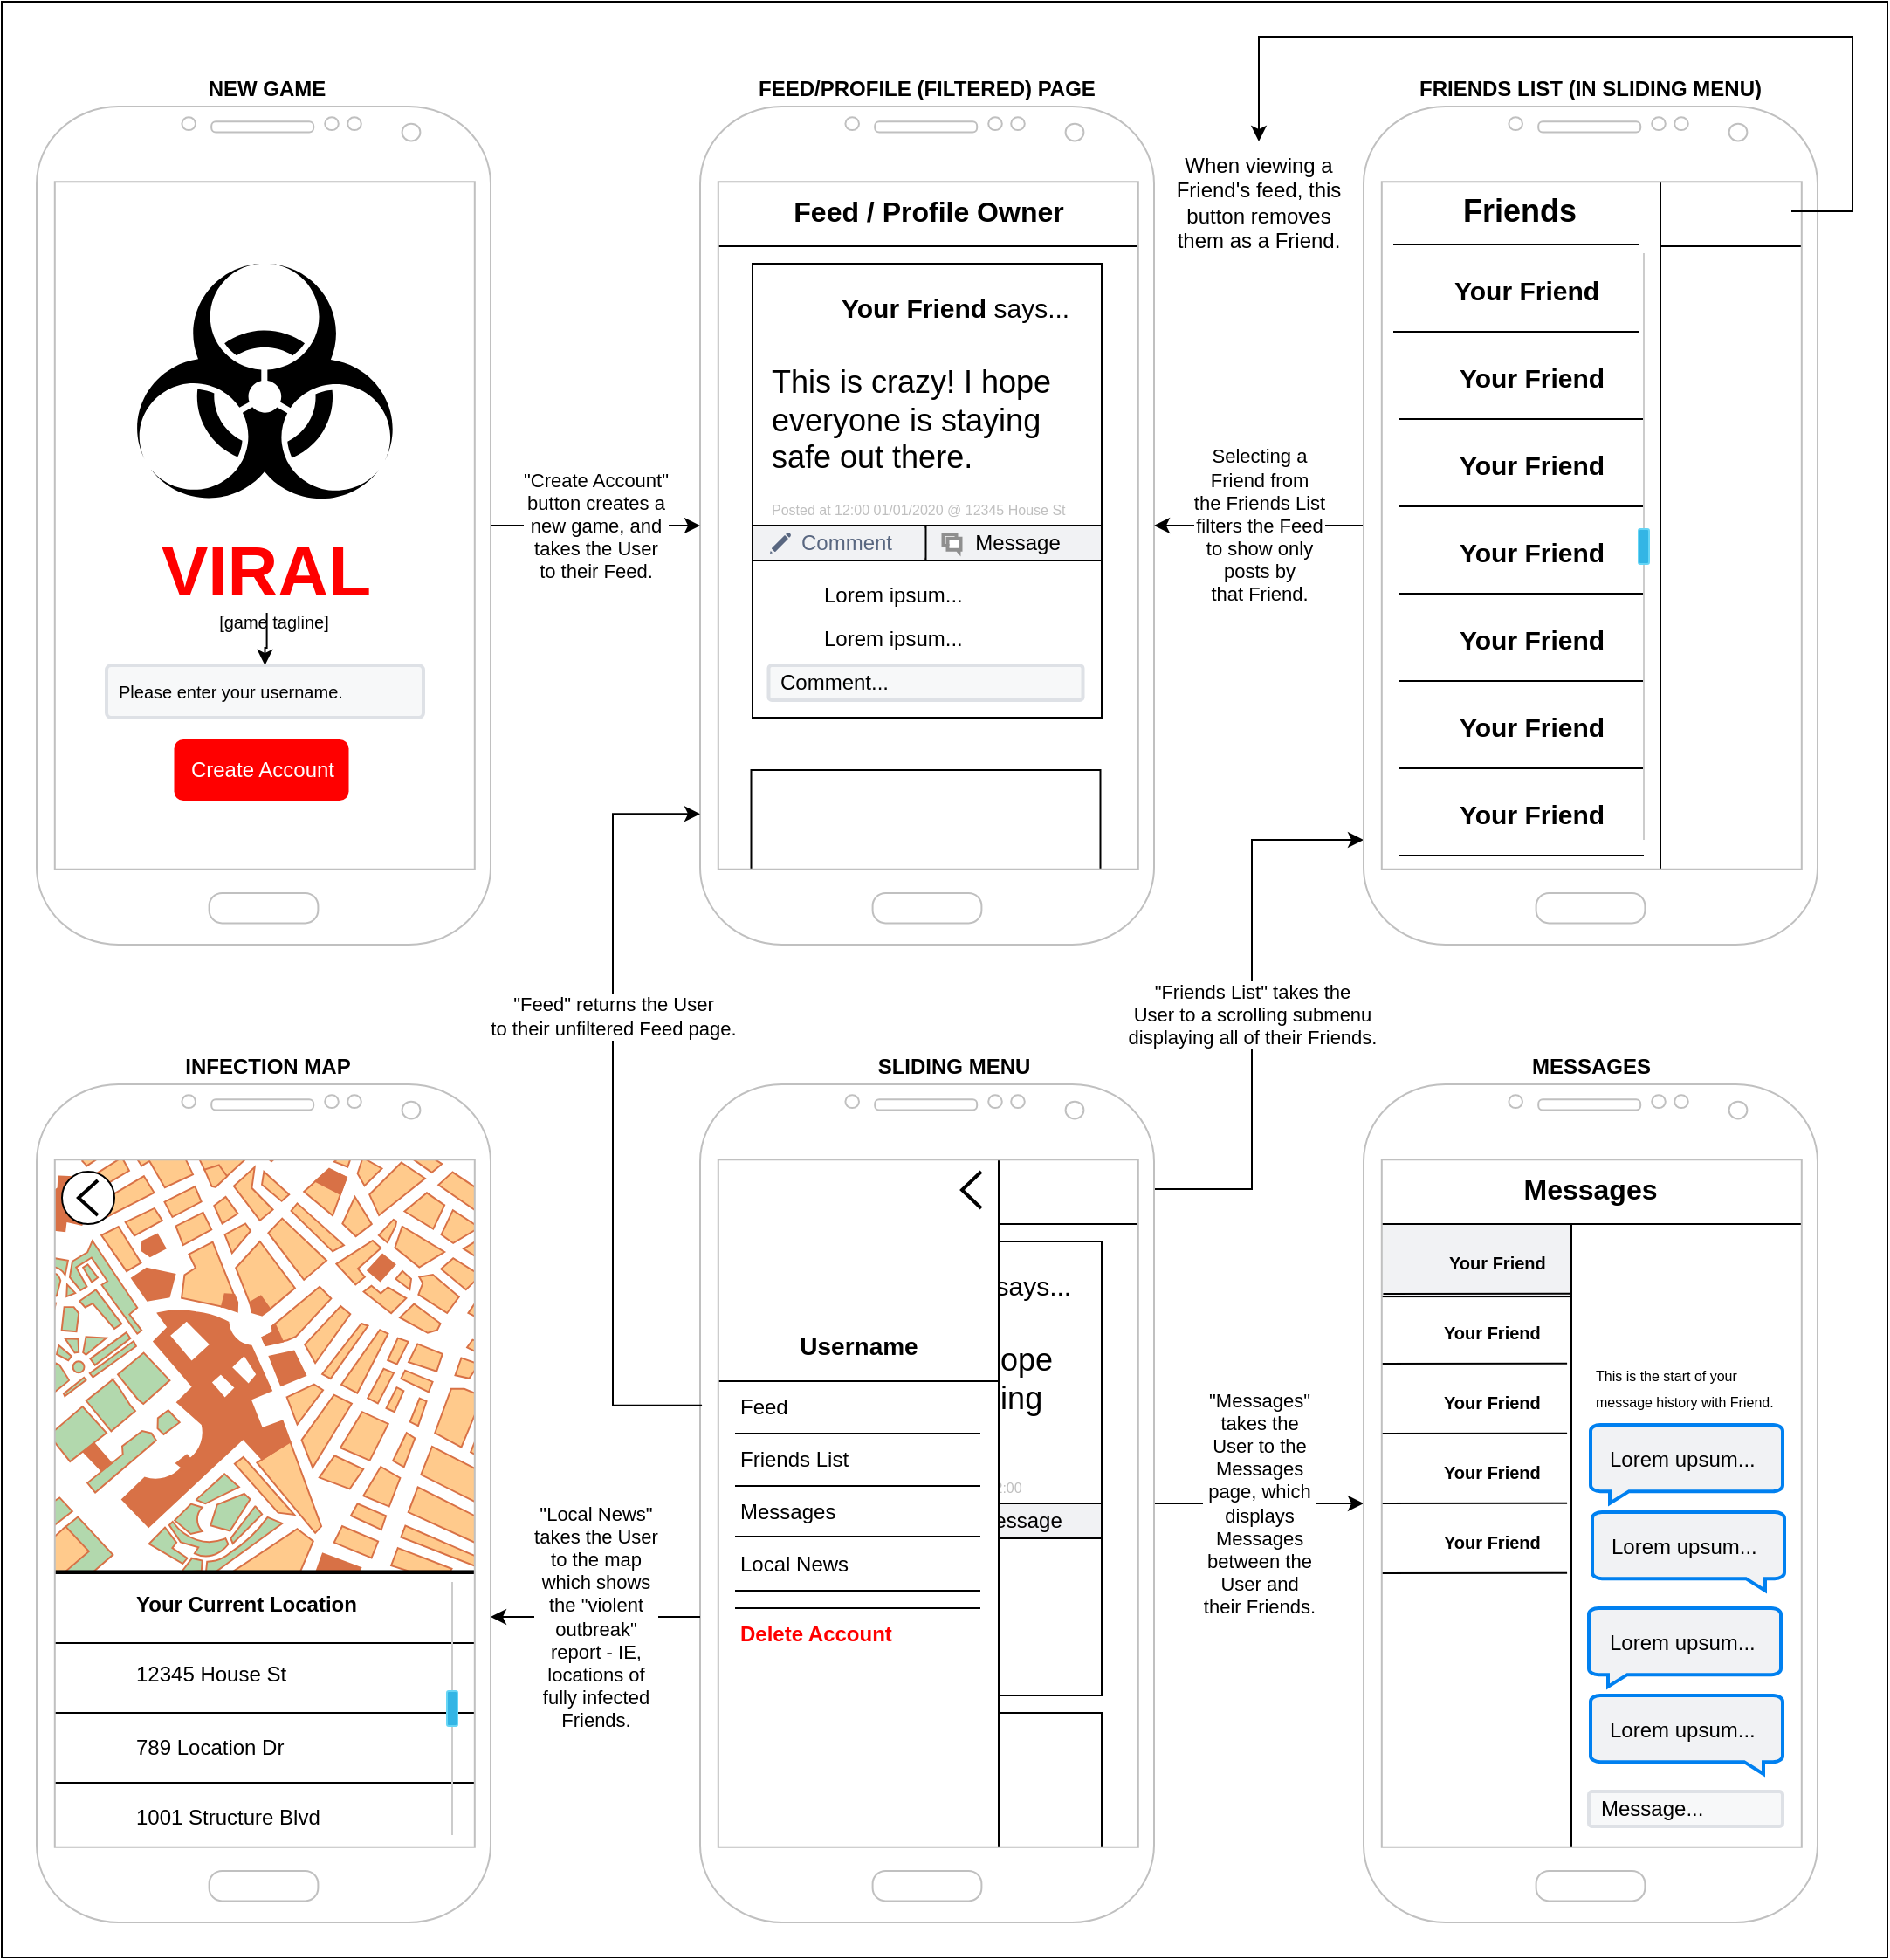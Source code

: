 <mxfile version="13.9.2" type="device"><diagram id="xBEG8nHPjuglZwFJelRr" name="Page-1"><mxGraphModel dx="1673" dy="1929" grid="1" gridSize="10" guides="1" tooltips="1" connect="1" arrows="1" fold="1" page="1" pageScale="1" pageWidth="850" pageHeight="1100" math="0" shadow="0"><root><mxCell id="0"/><mxCell id="1" parent="0"/><mxCell id="NJCyC9JoE9aAot3dps7u-75" value="&lt;font color=&quot;#ff0000&quot; size=&quot;1&quot;&gt;&lt;b style=&quot;font-size: 200px&quot;&gt;V&lt;/b&gt;&lt;/font&gt;" style="text;html=1;strokeColor=none;fillColor=none;align=center;verticalAlign=middle;whiteSpace=wrap;rounded=0;" parent="1" vertex="1"><mxGeometry x="110" y="120" width="160" height="160" as="geometry"/></mxCell><mxCell id="6QapBlnQZjhQ1HL3HOUa-1" value="" style="rounded=0;whiteSpace=wrap;html=1;" parent="1" vertex="1"><mxGeometry x="40" y="-20" width="1080" height="1120" as="geometry"/></mxCell><mxCell id="NJCyC9JoE9aAot3dps7u-272" value="" style="group" parent="1" vertex="1" connectable="0"><mxGeometry x="829" y="690" width="120" height="350" as="geometry"/></mxCell><mxCell id="NJCyC9JoE9aAot3dps7u-276" value="" style="rounded=0;whiteSpace=wrap;html=1;strokeColor=#000000;fillColor=#FFFFFF;fontColor=#000000;" parent="NJCyC9JoE9aAot3dps7u-272" vertex="1"><mxGeometry y="-15" width="110" height="365" as="geometry"/></mxCell><mxCell id="NJCyC9JoE9aAot3dps7u-286" value="" style="group" parent="NJCyC9JoE9aAot3dps7u-272" vertex="1" connectable="0"><mxGeometry x="0.004" y="40" width="107.786" height="30" as="geometry"/></mxCell><mxCell id="NJCyC9JoE9aAot3dps7u-287" value="" style="shape=image;html=1;verticalAlign=top;verticalLabelPosition=bottom;labelBackgroundColor=#ffffff;imageAspect=0;aspect=fixed;image=https://cdn2.iconfinder.com/data/icons/circle-icons-1/64/profle-128.png" parent="NJCyC9JoE9aAot3dps7u-286" vertex="1"><mxGeometry x="4.716" width="23.077" height="23.077" as="geometry"/></mxCell><mxCell id="NJCyC9JoE9aAot3dps7u-288" value="&lt;font size=&quot;1&quot;&gt;&lt;b&gt;Your Friend&lt;/b&gt;&lt;/font&gt;" style="text;html=1;strokeColor=none;fillColor=none;align=left;verticalAlign=middle;whiteSpace=wrap;rounded=0;" parent="NJCyC9JoE9aAot3dps7u-286" vertex="1"><mxGeometry x="35.316" width="72.47" height="23.08" as="geometry"/></mxCell><mxCell id="NJCyC9JoE9aAot3dps7u-289" value="" style="endArrow=none;html=1;entryX=0.993;entryY=0.123;entryDx=0;entryDy=0;entryPerimeter=0;" parent="NJCyC9JoE9aAot3dps7u-286" edge="1"><mxGeometry width="50" height="50" relative="1" as="geometry"><mxPoint y="30" as="sourcePoint"/><mxPoint x="107.546" y="29.895" as="targetPoint"/></mxGeometry></mxCell><mxCell id="NJCyC9JoE9aAot3dps7u-285" value="" style="group" parent="NJCyC9JoE9aAot3dps7u-272" vertex="1" connectable="0"><mxGeometry x="0.004" y="80" width="107.786" height="30" as="geometry"/></mxCell><mxCell id="NJCyC9JoE9aAot3dps7u-282" value="" style="shape=image;html=1;verticalAlign=top;verticalLabelPosition=bottom;labelBackgroundColor=#ffffff;imageAspect=0;aspect=fixed;image=https://cdn2.iconfinder.com/data/icons/circle-icons-1/64/profle-128.png" parent="NJCyC9JoE9aAot3dps7u-285" vertex="1"><mxGeometry x="4.716" width="23.077" height="23.077" as="geometry"/></mxCell><mxCell id="NJCyC9JoE9aAot3dps7u-283" value="&lt;font size=&quot;1&quot;&gt;&lt;b&gt;Your Friend&lt;/b&gt;&lt;/font&gt;" style="text;html=1;strokeColor=none;fillColor=none;align=left;verticalAlign=middle;whiteSpace=wrap;rounded=0;" parent="NJCyC9JoE9aAot3dps7u-285" vertex="1"><mxGeometry x="35.316" width="72.47" height="23.08" as="geometry"/></mxCell><mxCell id="NJCyC9JoE9aAot3dps7u-284" value="" style="endArrow=none;html=1;entryX=0.993;entryY=0.123;entryDx=0;entryDy=0;entryPerimeter=0;" parent="NJCyC9JoE9aAot3dps7u-285" edge="1"><mxGeometry width="50" height="50" relative="1" as="geometry"><mxPoint y="30" as="sourcePoint"/><mxPoint x="107.546" y="29.895" as="targetPoint"/></mxGeometry></mxCell><mxCell id="NJCyC9JoE9aAot3dps7u-290" value="" style="group" parent="NJCyC9JoE9aAot3dps7u-272" vertex="1" connectable="0"><mxGeometry x="0.004" y="120" width="107.786" height="30" as="geometry"/></mxCell><mxCell id="NJCyC9JoE9aAot3dps7u-291" value="" style="shape=image;html=1;verticalAlign=top;verticalLabelPosition=bottom;labelBackgroundColor=#ffffff;imageAspect=0;aspect=fixed;image=https://cdn2.iconfinder.com/data/icons/circle-icons-1/64/profle-128.png" parent="NJCyC9JoE9aAot3dps7u-290" vertex="1"><mxGeometry x="4.716" width="23.077" height="23.077" as="geometry"/></mxCell><mxCell id="NJCyC9JoE9aAot3dps7u-292" value="&lt;font size=&quot;1&quot;&gt;&lt;b&gt;Your Friend&lt;/b&gt;&lt;/font&gt;" style="text;html=1;strokeColor=none;fillColor=none;align=left;verticalAlign=middle;whiteSpace=wrap;rounded=0;" parent="NJCyC9JoE9aAot3dps7u-290" vertex="1"><mxGeometry x="35.316" width="72.47" height="23.08" as="geometry"/></mxCell><mxCell id="NJCyC9JoE9aAot3dps7u-293" value="" style="endArrow=none;html=1;entryX=0.993;entryY=0.123;entryDx=0;entryDy=0;entryPerimeter=0;" parent="NJCyC9JoE9aAot3dps7u-290" edge="1"><mxGeometry width="50" height="50" relative="1" as="geometry"><mxPoint y="30" as="sourcePoint"/><mxPoint x="107.546" y="29.895" as="targetPoint"/></mxGeometry></mxCell><mxCell id="NJCyC9JoE9aAot3dps7u-295" value="" style="group" parent="NJCyC9JoE9aAot3dps7u-272" vertex="1" connectable="0"><mxGeometry x="0.004" y="160" width="107.786" height="30" as="geometry"/></mxCell><mxCell id="NJCyC9JoE9aAot3dps7u-296" value="" style="shape=image;html=1;verticalAlign=top;verticalLabelPosition=bottom;labelBackgroundColor=#ffffff;imageAspect=0;aspect=fixed;image=https://cdn2.iconfinder.com/data/icons/circle-icons-1/64/profle-128.png" parent="NJCyC9JoE9aAot3dps7u-295" vertex="1"><mxGeometry x="4.716" width="23.077" height="23.077" as="geometry"/></mxCell><mxCell id="NJCyC9JoE9aAot3dps7u-297" value="&lt;font size=&quot;1&quot;&gt;&lt;b&gt;Your Friend&lt;/b&gt;&lt;/font&gt;" style="text;html=1;strokeColor=none;fillColor=none;align=left;verticalAlign=middle;whiteSpace=wrap;rounded=0;" parent="NJCyC9JoE9aAot3dps7u-295" vertex="1"><mxGeometry x="35.316" width="72.47" height="23.08" as="geometry"/></mxCell><mxCell id="NJCyC9JoE9aAot3dps7u-298" value="" style="endArrow=none;html=1;entryX=0.993;entryY=0.123;entryDx=0;entryDy=0;entryPerimeter=0;" parent="NJCyC9JoE9aAot3dps7u-295" edge="1"><mxGeometry width="50" height="50" relative="1" as="geometry"><mxPoint y="30" as="sourcePoint"/><mxPoint x="107.546" y="29.895" as="targetPoint"/></mxGeometry></mxCell><mxCell id="NJCyC9JoE9aAot3dps7u-274" value="&lt;font size=&quot;1&quot;&gt;&lt;b&gt;Your Friend&lt;/b&gt;&lt;/font&gt;" style="text;html=1;strokeColor=none;fillColor=none;align=left;verticalAlign=middle;whiteSpace=wrap;rounded=0;" parent="NJCyC9JoE9aAot3dps7u-272" vertex="1"><mxGeometry x="37" width="72.47" height="23.08" as="geometry"/></mxCell><mxCell id="NJCyC9JoE9aAot3dps7u-273" value="" style="shape=image;html=1;verticalAlign=top;verticalLabelPosition=bottom;labelBackgroundColor=#ffffff;imageAspect=0;aspect=fixed;image=https://cdn2.iconfinder.com/data/icons/circle-icons-1/64/profle-128.png" parent="NJCyC9JoE9aAot3dps7u-272" vertex="1"><mxGeometry x="6.4" width="23.077" height="23.077" as="geometry"/></mxCell><mxCell id="NJCyC9JoE9aAot3dps7u-275" value="" style="endArrow=none;html=1;entryX=0.993;entryY=0.123;entryDx=0;entryDy=0;entryPerimeter=0;" parent="NJCyC9JoE9aAot3dps7u-272" target="NJCyC9JoE9aAot3dps7u-276" edge="1"><mxGeometry width="50" height="50" relative="1" as="geometry"><mxPoint x="1.684" y="30" as="sourcePoint"/><mxPoint x="80" y="30" as="targetPoint"/></mxGeometry></mxCell><mxCell id="NJCyC9JoE9aAot3dps7u-311" value="" style="rounded=0;whiteSpace=wrap;html=1;strokeColor=#000000;fontColor=#000000;fillColor=#F1F2F4;" parent="NJCyC9JoE9aAot3dps7u-272" vertex="1"><mxGeometry y="-10" width="110" height="41.54" as="geometry"/></mxCell><mxCell id="NJCyC9JoE9aAot3dps7u-312" value="" style="group" parent="NJCyC9JoE9aAot3dps7u-272" vertex="1" connectable="0"><mxGeometry x="2.214" width="107.786" height="30" as="geometry"/></mxCell><mxCell id="NJCyC9JoE9aAot3dps7u-313" value="" style="shape=image;html=1;verticalAlign=top;verticalLabelPosition=bottom;labelBackgroundColor=#ffffff;imageAspect=0;aspect=fixed;image=https://cdn2.iconfinder.com/data/icons/circle-icons-1/64/profle-128.png" parent="NJCyC9JoE9aAot3dps7u-312" vertex="1"><mxGeometry x="4.716" width="23.077" height="23.077" as="geometry"/></mxCell><mxCell id="NJCyC9JoE9aAot3dps7u-314" value="&lt;font size=&quot;1&quot;&gt;&lt;b&gt;Your Friend&lt;/b&gt;&lt;/font&gt;" style="text;html=1;strokeColor=none;fillColor=none;align=left;verticalAlign=middle;whiteSpace=wrap;rounded=0;" parent="NJCyC9JoE9aAot3dps7u-312" vertex="1"><mxGeometry x="35.316" width="72.47" height="23.08" as="geometry"/></mxCell><mxCell id="NJCyC9JoE9aAot3dps7u-315" value="" style="endArrow=none;html=1;entryX=0.993;entryY=0.123;entryDx=0;entryDy=0;entryPerimeter=0;" parent="NJCyC9JoE9aAot3dps7u-312" edge="1"><mxGeometry width="50" height="50" relative="1" as="geometry"><mxPoint y="30" as="sourcePoint"/><mxPoint x="107.546" y="29.895" as="targetPoint"/></mxGeometry></mxCell><mxCell id="NJCyC9JoE9aAot3dps7u-270" value="" style="shape=image;html=1;verticalAlign=top;verticalLabelPosition=bottom;labelBackgroundColor=#ffffff;imageAspect=0;aspect=fixed;image=https://cdn3.iconfinder.com/data/icons/faticons/32/view-01-128.png;rounded=0;strokeColor=#000000;fillColor=#FFFFFF;fontColor=#000000;" parent="1" vertex="1"><mxGeometry x="171.75" y="187" width="40" height="40" as="geometry"/></mxCell><mxCell id="NJCyC9JoE9aAot3dps7u-76" value="" style="verticalLabelPosition=bottom;shadow=0;dashed=0;align=center;html=1;verticalAlign=top;strokeWidth=1;shape=mxgraph.mockup.misc.map;rounded=0;fillColor=#FFFFFF;" parent="1" vertex="1"><mxGeometry x="67" y="635" width="250" height="245" as="geometry"/></mxCell><mxCell id="NJCyC9JoE9aAot3dps7u-90" value="" style="ellipse;whiteSpace=wrap;html=1;aspect=fixed;rounded=0;strokeColor=#000000;fillColor=#FFFFFF;" parent="1" vertex="1"><mxGeometry x="74.5" y="650" width="30" height="30" as="geometry"/></mxCell><mxCell id="NJCyC9JoE9aAot3dps7u-52" value="" style="rounded=0;whiteSpace=wrap;html=1;strokeColor=#000000;fillColor=#FFFFFF;" parent="1" vertex="1"><mxGeometry x="469.25" y="420" width="200" height="90" as="geometry"/></mxCell><mxCell id="NJCyC9JoE9aAot3dps7u-42" value="" style="rounded=0;whiteSpace=wrap;html=1;" parent="1" vertex="1"><mxGeometry x="470" y="280" width="99.25" height="20" as="geometry"/></mxCell><mxCell id="NJCyC9JoE9aAot3dps7u-10" value="&lt;b&gt;&lt;font style=&quot;font-size: 16px&quot;&gt;Feed / Profile Owner&lt;/font&gt;&lt;/b&gt;" style="rounded=0;whiteSpace=wrap;html=1;" parent="1" vertex="1"><mxGeometry x="450" y="80" width="242" height="40" as="geometry"/></mxCell><mxCell id="NJCyC9JoE9aAot3dps7u-1" value="" style="verticalLabelPosition=bottom;verticalAlign=top;html=1;shadow=0;dashed=0;strokeWidth=1;shape=mxgraph.android.phone2;strokeColor=#c0c0c0;" parent="1" vertex="1"><mxGeometry x="440" y="40" width="260" height="480" as="geometry"/></mxCell><mxCell id="5lwBTxA7Jev0OWPv80_y-27" value="&quot;Create Account&quot;&lt;br&gt;button creates a&lt;br&gt;new game, and&lt;br&gt;takes the User&lt;br&gt;to their Feed." style="edgeStyle=orthogonalEdgeStyle;rounded=0;orthogonalLoop=1;jettySize=auto;html=1;" edge="1" parent="1" source="NJCyC9JoE9aAot3dps7u-7" target="NJCyC9JoE9aAot3dps7u-1"><mxGeometry relative="1" as="geometry"/></mxCell><mxCell id="NJCyC9JoE9aAot3dps7u-7" value="" style="verticalLabelPosition=bottom;verticalAlign=top;html=1;shadow=0;dashed=0;strokeWidth=1;shape=mxgraph.android.phone2;strokeColor=#c0c0c0;" parent="1" vertex="1"><mxGeometry x="60" y="40" width="260" height="480" as="geometry"/></mxCell><mxCell id="NJCyC9JoE9aAot3dps7u-11" value="" style="shape=image;html=1;verticalAlign=top;verticalLabelPosition=bottom;labelBackgroundColor=#ffffff;imageAspect=0;aspect=fixed;image=https://cdn4.iconfinder.com/data/icons/wirecons-free-vector-icons/32/menu-alt-128.png" parent="1" vertex="1"><mxGeometry x="460" y="90" width="20" height="20" as="geometry"/></mxCell><mxCell id="NJCyC9JoE9aAot3dps7u-33" value="" style="rounded=0;whiteSpace=wrap;html=1;" parent="1" vertex="1"><mxGeometry x="470" y="130" width="200" height="150" as="geometry"/></mxCell><mxCell id="NJCyC9JoE9aAot3dps7u-34" value="" style="shape=image;html=1;verticalAlign=top;verticalLabelPosition=bottom;labelBackgroundColor=#ffffff;imageAspect=0;aspect=fixed;image=https://cdn2.iconfinder.com/data/icons/circle-icons-1/64/profle-128.png" parent="1" vertex="1"><mxGeometry x="479.25" y="140" width="30" height="30" as="geometry"/></mxCell><mxCell id="NJCyC9JoE9aAot3dps7u-35" value="&lt;font style=&quot;font-size: 15px&quot;&gt;&lt;b&gt;Your Friend&lt;/b&gt;&amp;nbsp;says...&lt;/font&gt;" style="text;html=1;strokeColor=none;fillColor=none;align=left;verticalAlign=middle;whiteSpace=wrap;rounded=0;" parent="1" vertex="1"><mxGeometry x="519.25" y="140" width="150" height="30" as="geometry"/></mxCell><mxCell id="NJCyC9JoE9aAot3dps7u-36" value="&lt;font style=&quot;font-size: 8px&quot; color=&quot;#bfbfbf&quot;&gt;Posted at 12:00 01/01/2020 @ 12345 House St&lt;/font&gt;" style="text;html=1;strokeColor=none;fillColor=none;align=left;verticalAlign=middle;whiteSpace=wrap;rounded=0;" parent="1" vertex="1"><mxGeometry x="479.25" y="260" width="180" height="20" as="geometry"/></mxCell><mxCell id="NJCyC9JoE9aAot3dps7u-37" value="&lt;font style=&quot;font-size: 18px&quot;&gt;This is crazy! I hope everyone is staying safe out there.&lt;/font&gt;" style="text;html=1;strokeColor=none;fillColor=none;align=left;verticalAlign=middle;whiteSpace=wrap;rounded=0;" parent="1" vertex="1"><mxGeometry x="479.25" y="180" width="180" height="80" as="geometry"/></mxCell><mxCell id="NJCyC9JoE9aAot3dps7u-39" value="Comment" style="rounded=1;align=left;fillColor=#F1F2F4;strokeColor=none;html=1;fontColor=#596780;fontSize=12;spacingLeft=26;" parent="1" vertex="1"><mxGeometry x="470" y="280" width="99.25" height="20" as="geometry"/></mxCell><mxCell id="NJCyC9JoE9aAot3dps7u-40" value="" style="shape=mxgraph.mscae.intune.subscription_portal;fillColor=#596780;strokeColor=none;fontColor=#ffffff;labelPosition=right;verticalLabelPosition=middle;align=left;verticalAlign=middle;html=1;spacingLeft=5" parent="NJCyC9JoE9aAot3dps7u-39" vertex="1"><mxGeometry y="0.5" width="12" height="12" relative="1" as="geometry"><mxPoint x="10" y="-6" as="offset"/></mxGeometry></mxCell><mxCell id="NJCyC9JoE9aAot3dps7u-43" value="&amp;nbsp; &amp;nbsp; &amp;nbsp; &amp;nbsp; Message" style="rounded=0;whiteSpace=wrap;html=1;align=left;fillColor=#F1F2F4;" parent="1" vertex="1"><mxGeometry x="569.25" y="280" width="100.75" height="20" as="geometry"/></mxCell><mxCell id="NJCyC9JoE9aAot3dps7u-44" value="" style="html=1;verticalLabelPosition=bottom;align=center;labelBackgroundColor=#ffffff;verticalAlign=top;strokeWidth=2;shadow=0;dashed=0;shape=mxgraph.ios7.icons.messages;strokeColor=#8F8F8F;" parent="1" vertex="1"><mxGeometry x="579.25" y="285" width="10" height="10" as="geometry"/></mxCell><mxCell id="NJCyC9JoE9aAot3dps7u-45" value="" style="rounded=0;whiteSpace=wrap;html=1;fillColor=#FFFFFF;" parent="1" vertex="1"><mxGeometry x="470" y="300" width="200" height="90" as="geometry"/></mxCell><mxCell id="NJCyC9JoE9aAot3dps7u-48" value="" style="shape=image;html=1;verticalAlign=top;verticalLabelPosition=bottom;labelBackgroundColor=#ffffff;imageAspect=0;aspect=fixed;image=https://cdn2.iconfinder.com/data/icons/circle-icons-1/64/profle-128.png" parent="1" vertex="1"><mxGeometry x="479.25" y="310" width="20" height="20" as="geometry"/></mxCell><mxCell id="NJCyC9JoE9aAot3dps7u-49" value="Lorem ipsum..." style="text;html=1;strokeColor=none;fillColor=none;align=left;verticalAlign=middle;whiteSpace=wrap;rounded=0;" parent="1" vertex="1"><mxGeometry x="509.25" y="310" width="140" height="20" as="geometry"/></mxCell><mxCell id="NJCyC9JoE9aAot3dps7u-50" value="" style="shape=image;html=1;verticalAlign=top;verticalLabelPosition=bottom;labelBackgroundColor=#ffffff;imageAspect=0;aspect=fixed;image=https://cdn2.iconfinder.com/data/icons/circle-icons-1/64/profle-128.png" parent="1" vertex="1"><mxGeometry x="479.25" y="335" width="20" height="20" as="geometry"/></mxCell><mxCell id="NJCyC9JoE9aAot3dps7u-51" value="Lorem ipsum..." style="text;html=1;strokeColor=none;fillColor=none;align=left;verticalAlign=middle;whiteSpace=wrap;rounded=0;" parent="1" vertex="1"><mxGeometry x="509.25" y="335" width="140" height="20" as="geometry"/></mxCell><mxCell id="NJCyC9JoE9aAot3dps7u-53" value="" style="rounded=0;whiteSpace=wrap;html=1;strokeColor=#000000;fillColor=#FFFFFF;" parent="1" vertex="1"><mxGeometry x="470" y="960" width="200" height="90" as="geometry"/></mxCell><mxCell id="NJCyC9JoE9aAot3dps7u-54" value="" style="rounded=0;whiteSpace=wrap;html=1;" parent="1" vertex="1"><mxGeometry x="470" y="840" width="100" height="20" as="geometry"/></mxCell><mxCell id="5lwBTxA7Jev0OWPv80_y-10" value="&quot;Friends List&quot; takes the&lt;br&gt;User to a scrolling submenu&lt;br&gt;displaying all of their Friends." style="edgeStyle=orthogonalEdgeStyle;rounded=0;orthogonalLoop=1;jettySize=auto;html=1;entryX=0;entryY=0.875;entryDx=0;entryDy=0;entryPerimeter=0;" edge="1" parent="1" source="NJCyC9JoE9aAot3dps7u-55" target="NJCyC9JoE9aAot3dps7u-143"><mxGeometry relative="1" as="geometry"><mxPoint x="772" y="660" as="targetPoint"/></mxGeometry></mxCell><mxCell id="NJCyC9JoE9aAot3dps7u-55" value="&lt;b&gt;&lt;font style=&quot;font-size: 16px&quot;&gt;Feed&lt;/font&gt;&lt;/b&gt;" style="rounded=0;whiteSpace=wrap;html=1;" parent="1" vertex="1"><mxGeometry x="450" y="640" width="242" height="40" as="geometry"/></mxCell><mxCell id="NJCyC9JoE9aAot3dps7u-57" value="" style="shape=image;html=1;verticalAlign=top;verticalLabelPosition=bottom;labelBackgroundColor=#ffffff;imageAspect=0;aspect=fixed;image=https://cdn4.iconfinder.com/data/icons/wirecons-free-vector-icons/32/menu-alt-128.png" parent="1" vertex="1"><mxGeometry x="460" y="650" width="20" height="20" as="geometry"/></mxCell><mxCell id="NJCyC9JoE9aAot3dps7u-58" value="" style="rounded=0;whiteSpace=wrap;html=1;" parent="1" vertex="1"><mxGeometry x="470" y="690" width="200" height="150" as="geometry"/></mxCell><mxCell id="NJCyC9JoE9aAot3dps7u-59" value="" style="shape=image;html=1;verticalAlign=top;verticalLabelPosition=bottom;labelBackgroundColor=#ffffff;imageAspect=0;aspect=fixed;image=https://cdn2.iconfinder.com/data/icons/circle-icons-1/64/profle-128.png" parent="1" vertex="1"><mxGeometry x="480" y="700" width="30" height="30" as="geometry"/></mxCell><mxCell id="NJCyC9JoE9aAot3dps7u-60" value="&lt;font style=&quot;font-size: 15px&quot;&gt;&lt;b&gt;Your Friend&lt;/b&gt;&amp;nbsp;says...&lt;/font&gt;" style="text;html=1;strokeColor=none;fillColor=none;align=left;verticalAlign=middle;whiteSpace=wrap;rounded=0;" parent="1" vertex="1"><mxGeometry x="520" y="700" width="150" height="30" as="geometry"/></mxCell><mxCell id="NJCyC9JoE9aAot3dps7u-61" value="&lt;font style=&quot;font-size: 8px&quot; color=&quot;#bfbfbf&quot;&gt;Posted at 01/01/2020 @ 12:00&lt;/font&gt;" style="text;html=1;strokeColor=none;fillColor=none;align=center;verticalAlign=middle;whiteSpace=wrap;rounded=0;" parent="1" vertex="1"><mxGeometry x="470" y="820" width="200" height="20" as="geometry"/></mxCell><mxCell id="NJCyC9JoE9aAot3dps7u-62" value="&lt;font style=&quot;font-size: 18px&quot;&gt;This is crazy! I hope everyone is staying safe out there.&lt;/font&gt;" style="text;html=1;strokeColor=none;fillColor=none;align=left;verticalAlign=middle;whiteSpace=wrap;rounded=0;" parent="1" vertex="1"><mxGeometry x="480" y="740" width="180" height="80" as="geometry"/></mxCell><mxCell id="NJCyC9JoE9aAot3dps7u-63" value="Comment" style="rounded=1;align=left;fillColor=#F1F2F4;strokeColor=none;html=1;fontColor=#596780;fontSize=12;spacingLeft=26;" parent="1" vertex="1"><mxGeometry x="470" y="840" width="100" height="20" as="geometry"/></mxCell><mxCell id="NJCyC9JoE9aAot3dps7u-64" value="" style="shape=mxgraph.mscae.intune.subscription_portal;fillColor=#596780;strokeColor=none;fontColor=#ffffff;labelPosition=right;verticalLabelPosition=middle;align=left;verticalAlign=middle;html=1;spacingLeft=5" parent="NJCyC9JoE9aAot3dps7u-63" vertex="1"><mxGeometry y="0.5" width="12" height="12" relative="1" as="geometry"><mxPoint x="10" y="-6" as="offset"/></mxGeometry></mxCell><mxCell id="NJCyC9JoE9aAot3dps7u-65" value="&amp;nbsp; &amp;nbsp; &amp;nbsp; &amp;nbsp; Message" style="rounded=0;whiteSpace=wrap;html=1;align=left;fillColor=#F1F2F4;" parent="1" vertex="1"><mxGeometry x="570" y="840" width="100" height="20" as="geometry"/></mxCell><mxCell id="NJCyC9JoE9aAot3dps7u-66" value="" style="html=1;verticalLabelPosition=bottom;align=center;labelBackgroundColor=#ffffff;verticalAlign=top;strokeWidth=2;shadow=0;dashed=0;shape=mxgraph.ios7.icons.messages;strokeColor=#8F8F8F;" parent="1" vertex="1"><mxGeometry x="580" y="845" width="10" height="10" as="geometry"/></mxCell><mxCell id="NJCyC9JoE9aAot3dps7u-67" value="" style="rounded=0;whiteSpace=wrap;html=1;fillColor=#FFFFFF;" parent="1" vertex="1"><mxGeometry x="470" y="860" width="200" height="90" as="geometry"/></mxCell><mxCell id="NJCyC9JoE9aAot3dps7u-68" value="" style="shape=image;html=1;verticalAlign=top;verticalLabelPosition=bottom;labelBackgroundColor=#ffffff;imageAspect=0;aspect=fixed;image=https://cdn2.iconfinder.com/data/icons/circle-icons-1/64/profle-128.png" parent="1" vertex="1"><mxGeometry x="480" y="870" width="20" height="20" as="geometry"/></mxCell><mxCell id="NJCyC9JoE9aAot3dps7u-69" value="Blah blah blah...." style="text;html=1;strokeColor=none;fillColor=none;align=left;verticalAlign=middle;whiteSpace=wrap;rounded=0;" parent="1" vertex="1"><mxGeometry x="510" y="870" width="140" height="20" as="geometry"/></mxCell><mxCell id="NJCyC9JoE9aAot3dps7u-70" value="" style="shape=image;html=1;verticalAlign=top;verticalLabelPosition=bottom;labelBackgroundColor=#ffffff;imageAspect=0;aspect=fixed;image=https://cdn2.iconfinder.com/data/icons/circle-icons-1/64/profle-128.png" parent="1" vertex="1"><mxGeometry x="480" y="895" width="20" height="20" as="geometry"/></mxCell><mxCell id="NJCyC9JoE9aAot3dps7u-71" value="Blah blah blah...." style="text;html=1;strokeColor=none;fillColor=none;align=left;verticalAlign=middle;whiteSpace=wrap;rounded=0;" parent="1" vertex="1"><mxGeometry x="510" y="895" width="140" height="20" as="geometry"/></mxCell><mxCell id="NJCyC9JoE9aAot3dps7u-13" value="" style="rounded=0;whiteSpace=wrap;html=1;" parent="1" vertex="1"><mxGeometry x="450" y="635" width="161" height="410" as="geometry"/></mxCell><mxCell id="NJCyC9JoE9aAot3dps7u-46" value="" style="group" parent="1" vertex="1" connectable="0"><mxGeometry x="450" y="640" width="161" height="320" as="geometry"/></mxCell><mxCell id="NJCyC9JoE9aAot3dps7u-14" value="" style="rounded=0;whiteSpace=wrap;html=1;" parent="NJCyC9JoE9aAot3dps7u-46" vertex="1"><mxGeometry width="161" height="130" as="geometry"/></mxCell><mxCell id="NJCyC9JoE9aAot3dps7u-15" value="&lt;b&gt;&lt;font style=&quot;font-size: 14px&quot;&gt;Username&lt;/font&gt;&lt;/b&gt;" style="text;html=1;strokeColor=none;fillColor=none;align=center;verticalAlign=middle;whiteSpace=wrap;rounded=0;" parent="NJCyC9JoE9aAot3dps7u-46" vertex="1"><mxGeometry x="31" y="90" width="100" height="40" as="geometry"/></mxCell><mxCell id="NJCyC9JoE9aAot3dps7u-17" value="" style="shape=image;html=1;verticalAlign=top;verticalLabelPosition=bottom;labelBackgroundColor=#ffffff;imageAspect=0;aspect=fixed;image=https://cdn2.iconfinder.com/data/icons/circle-icons-1/64/profle-128.png" parent="NJCyC9JoE9aAot3dps7u-46" vertex="1"><mxGeometry x="45.5" y="20" width="70" height="70" as="geometry"/></mxCell><mxCell id="NJCyC9JoE9aAot3dps7u-18" value="Feed" style="text;html=1;strokeColor=none;fillColor=none;align=left;verticalAlign=middle;whiteSpace=wrap;rounded=0;" parent="NJCyC9JoE9aAot3dps7u-46" vertex="1"><mxGeometry x="11" y="130" width="140" height="30" as="geometry"/></mxCell><mxCell id="NJCyC9JoE9aAot3dps7u-19" value="Friends List" style="text;html=1;strokeColor=none;fillColor=none;align=left;verticalAlign=middle;whiteSpace=wrap;rounded=0;" parent="NJCyC9JoE9aAot3dps7u-46" vertex="1"><mxGeometry x="10.5" y="160" width="140" height="30" as="geometry"/></mxCell><mxCell id="NJCyC9JoE9aAot3dps7u-20" value="Messages" style="text;html=1;strokeColor=none;fillColor=none;align=left;verticalAlign=middle;whiteSpace=wrap;rounded=0;" parent="NJCyC9JoE9aAot3dps7u-46" vertex="1"><mxGeometry x="11" y="190" width="140" height="30" as="geometry"/></mxCell><mxCell id="NJCyC9JoE9aAot3dps7u-22" value="" style="endArrow=none;html=1;" parent="NJCyC9JoE9aAot3dps7u-46" edge="1"><mxGeometry width="50" height="50" relative="1" as="geometry"><mxPoint x="10" y="190" as="sourcePoint"/><mxPoint x="150.5" y="190" as="targetPoint"/></mxGeometry></mxCell><mxCell id="NJCyC9JoE9aAot3dps7u-23" value="" style="endArrow=none;html=1;" parent="NJCyC9JoE9aAot3dps7u-46" edge="1"><mxGeometry width="50" height="50" relative="1" as="geometry"><mxPoint x="10" y="160" as="sourcePoint"/><mxPoint x="150.5" y="160" as="targetPoint"/></mxGeometry></mxCell><mxCell id="NJCyC9JoE9aAot3dps7u-25" value="Local News" style="text;html=1;strokeColor=none;fillColor=none;align=left;verticalAlign=middle;whiteSpace=wrap;rounded=0;" parent="NJCyC9JoE9aAot3dps7u-46" vertex="1"><mxGeometry x="10.5" y="220" width="140" height="30" as="geometry"/></mxCell><mxCell id="NJCyC9JoE9aAot3dps7u-29" value="&lt;b&gt;&lt;font color=&quot;#ff0000&quot;&gt;Delete Account&lt;/font&gt;&lt;/b&gt;" style="text;html=1;strokeColor=none;fillColor=none;align=left;verticalAlign=middle;whiteSpace=wrap;rounded=0;" parent="NJCyC9JoE9aAot3dps7u-46" vertex="1"><mxGeometry x="10.5" y="260" width="140" height="30" as="geometry"/></mxCell><mxCell id="NJCyC9JoE9aAot3dps7u-24" value="" style="endArrow=none;html=1;" parent="NJCyC9JoE9aAot3dps7u-46" edge="1"><mxGeometry width="50" height="50" relative="1" as="geometry"><mxPoint x="10" y="219" as="sourcePoint"/><mxPoint x="150.5" y="219" as="targetPoint"/></mxGeometry></mxCell><mxCell id="NJCyC9JoE9aAot3dps7u-21" value="" style="endArrow=none;html=1;" parent="NJCyC9JoE9aAot3dps7u-46" edge="1"><mxGeometry width="50" height="50" relative="1" as="geometry"><mxPoint x="10" y="250" as="sourcePoint"/><mxPoint x="150.5" y="250" as="targetPoint"/></mxGeometry></mxCell><mxCell id="NJCyC9JoE9aAot3dps7u-73" value="" style="html=1;verticalLabelPosition=bottom;labelBackgroundColor=#ffffff;verticalAlign=top;shadow=0;dashed=0;strokeWidth=2;shape=mxgraph.ios7.misc.left;rounded=0;fillColor=#FFFFFF;" parent="NJCyC9JoE9aAot3dps7u-46" vertex="1"><mxGeometry x="140" y="10" width="11" height="21" as="geometry"/></mxCell><mxCell id="NJCyC9JoE9aAot3dps7u-31" value="" style="endArrow=none;html=1;" parent="NJCyC9JoE9aAot3dps7u-46" edge="1"><mxGeometry width="50" height="50" relative="1" as="geometry"><mxPoint x="10" y="260" as="sourcePoint"/><mxPoint x="150.5" y="260" as="targetPoint"/></mxGeometry></mxCell><mxCell id="5lwBTxA7Jev0OWPv80_y-3" value="&quot;Messages&quot;&lt;br&gt;takes the&lt;br&gt;User to the&lt;br&gt;Messages&lt;br&gt;page, which&lt;br&gt;displays&lt;br&gt;Messages&lt;br&gt;between the&lt;br&gt;User and&lt;br&gt;their Friends." style="edgeStyle=orthogonalEdgeStyle;rounded=0;orthogonalLoop=1;jettySize=auto;html=1;" edge="1" parent="1" source="NJCyC9JoE9aAot3dps7u-56" target="NJCyC9JoE9aAot3dps7u-241"><mxGeometry relative="1" as="geometry"/></mxCell><mxCell id="NJCyC9JoE9aAot3dps7u-56" value="" style="verticalLabelPosition=bottom;verticalAlign=top;html=1;shadow=0;dashed=0;strokeWidth=1;shape=mxgraph.android.phone2;strokeColor=#c0c0c0;" parent="1" vertex="1"><mxGeometry x="440" y="600" width="260" height="480" as="geometry"/></mxCell><mxCell id="NJCyC9JoE9aAot3dps7u-74" value="" style="shape=mxgraph.signs.safety.biohazard;html=1;pointerEvents=1;fillColor=#000000;strokeColor=none;verticalLabelPosition=bottom;verticalAlign=top;align=center;rounded=0;" parent="1" vertex="1"><mxGeometry x="112.25" y="130" width="157" height="140" as="geometry"/></mxCell><mxCell id="NJCyC9JoE9aAot3dps7u-84" value="" style="rounded=0;whiteSpace=wrap;html=1;strokeColor=#000000;fillColor=#FFFFFF;" parent="1" vertex="1"><mxGeometry x="65" y="880" width="250" height="40" as="geometry"/></mxCell><mxCell id="NJCyC9JoE9aAot3dps7u-85" value="" style="rounded=0;whiteSpace=wrap;html=1;strokeColor=#000000;fillColor=#FFFFFF;" parent="1" vertex="1"><mxGeometry x="65" y="920" width="250" height="40" as="geometry"/></mxCell><mxCell id="NJCyC9JoE9aAot3dps7u-86" value="" style="rounded=0;whiteSpace=wrap;html=1;strokeColor=#000000;fillColor=#FFFFFF;" parent="1" vertex="1"><mxGeometry x="65" y="960" width="250" height="40" as="geometry"/></mxCell><mxCell id="NJCyC9JoE9aAot3dps7u-87" value="" style="rounded=0;whiteSpace=wrap;html=1;strokeColor=#000000;fillColor=#FFFFFF;" parent="1" vertex="1"><mxGeometry x="65" y="1000" width="250" height="40" as="geometry"/></mxCell><mxCell id="NJCyC9JoE9aAot3dps7u-88" value="" style="html=1;verticalLabelPosition=bottom;labelBackgroundColor=#ffffff;verticalAlign=top;shadow=0;dashed=0;strokeWidth=2;shape=mxgraph.ios7.misc.left;rounded=0;fillColor=#FFFFFF;" parent="1" vertex="1"><mxGeometry x="84" y="655" width="11" height="20" as="geometry"/></mxCell><mxCell id="NJCyC9JoE9aAot3dps7u-8" value="" style="verticalLabelPosition=bottom;verticalAlign=top;html=1;shadow=0;dashed=0;strokeWidth=1;shape=mxgraph.android.phone2;strokeColor=#c0c0c0;" parent="1" vertex="1"><mxGeometry x="60" y="600" width="260" height="480" as="geometry"/></mxCell><mxCell id="NJCyC9JoE9aAot3dps7u-92" value="" style="shape=image;html=1;verticalAlign=top;verticalLabelPosition=bottom;labelBackgroundColor=#ffffff;imageAspect=0;aspect=fixed;image=https://cdn0.iconfinder.com/data/icons/small-n-flat/24/678111-map-marker-128.png;rounded=0;strokeColor=#000000;fillColor=#FFFFFF;fontColor=#000000;" parent="1" vertex="1"><mxGeometry x="193" y="743" width="40" height="40" as="geometry"/></mxCell><mxCell id="NJCyC9JoE9aAot3dps7u-94" value="" style="shape=image;html=1;verticalAlign=top;verticalLabelPosition=bottom;labelBackgroundColor=#ffffff;imageAspect=0;aspect=fixed;image=https://cdn4.iconfinder.com/data/icons/user-interface-glyph-5/32/Location-128.png;rounded=0;strokeColor=#000000;fillColor=#FFFFFF;fontColor=#000000;" parent="1" vertex="1"><mxGeometry x="101" y="735" width="40" height="40" as="geometry"/></mxCell><mxCell id="NJCyC9JoE9aAot3dps7u-95" value="" style="shape=image;html=1;verticalAlign=top;verticalLabelPosition=bottom;labelBackgroundColor=#ffffff;imageAspect=0;aspect=fixed;image=https://cdn4.iconfinder.com/data/icons/user-interface-glyph-5/32/Location-128.png;rounded=0;strokeColor=#000000;fillColor=#FFFFFF;fontColor=#000000;" parent="1" vertex="1"><mxGeometry x="165" y="675" width="40" height="40" as="geometry"/></mxCell><mxCell id="NJCyC9JoE9aAot3dps7u-96" value="" style="shape=image;html=1;verticalAlign=top;verticalLabelPosition=bottom;labelBackgroundColor=#ffffff;imageAspect=0;aspect=fixed;image=https://cdn4.iconfinder.com/data/icons/user-interface-glyph-5/32/Location-128.png;rounded=0;strokeColor=#000000;fillColor=#FFFFFF;fontColor=#000000;" parent="1" vertex="1"><mxGeometry x="261" y="697" width="40" height="40" as="geometry"/></mxCell><mxCell id="NJCyC9JoE9aAot3dps7u-97" value="" style="shape=image;html=1;verticalAlign=top;verticalLabelPosition=bottom;labelBackgroundColor=#ffffff;imageAspect=0;aspect=fixed;image=https://cdn4.iconfinder.com/data/icons/user-interface-glyph-5/32/Location-128.png;rounded=0;strokeColor=#000000;fillColor=#FFFFFF;fontColor=#000000;" parent="1" vertex="1"><mxGeometry x="151" y="808" width="40" height="40" as="geometry"/></mxCell><mxCell id="NJCyC9JoE9aAot3dps7u-98" value="" style="shape=image;html=1;verticalAlign=top;verticalLabelPosition=bottom;labelBackgroundColor=#ffffff;imageAspect=0;aspect=fixed;image=https://cdn4.iconfinder.com/data/icons/user-interface-glyph-5/32/Location-128.png;rounded=0;strokeColor=#000000;fillColor=#FFFFFF;fontColor=#000000;" parent="1" vertex="1"><mxGeometry x="230" y="765" width="40" height="40" as="geometry"/></mxCell><mxCell id="NJCyC9JoE9aAot3dps7u-99" value="" style="shape=image;html=1;verticalAlign=top;verticalLabelPosition=bottom;labelBackgroundColor=#ffffff;imageAspect=0;aspect=fixed;image=https://cdn4.iconfinder.com/data/icons/user-interface-glyph-5/32/Location-128.png;rounded=0;strokeColor=#000000;fillColor=#FFFFFF;fontColor=#000000;" parent="1" vertex="1"><mxGeometry x="74.5" y="1005" width="30" height="30" as="geometry"/></mxCell><mxCell id="NJCyC9JoE9aAot3dps7u-101" value="" style="shape=image;html=1;verticalAlign=top;verticalLabelPosition=bottom;labelBackgroundColor=#ffffff;imageAspect=0;aspect=fixed;image=https://cdn4.iconfinder.com/data/icons/user-interface-glyph-5/32/Location-128.png;rounded=0;strokeColor=#000000;fillColor=#FFFFFF;fontColor=#000000;" parent="1" vertex="1"><mxGeometry x="75" y="965" width="30" height="30" as="geometry"/></mxCell><mxCell id="NJCyC9JoE9aAot3dps7u-102" value="" style="shape=image;html=1;verticalAlign=top;verticalLabelPosition=bottom;labelBackgroundColor=#ffffff;imageAspect=0;aspect=fixed;image=https://cdn4.iconfinder.com/data/icons/user-interface-glyph-5/32/Location-128.png;rounded=0;strokeColor=#000000;fillColor=#FFFFFF;fontColor=#000000;" parent="1" vertex="1"><mxGeometry x="74.5" y="925" width="30" height="30" as="geometry"/></mxCell><mxCell id="NJCyC9JoE9aAot3dps7u-103" value="" style="shape=image;html=1;verticalAlign=top;verticalLabelPosition=bottom;labelBackgroundColor=#ffffff;imageAspect=0;aspect=fixed;image=https://cdn0.iconfinder.com/data/icons/small-n-flat/24/678111-map-marker-128.png;rounded=0;strokeColor=#000000;fillColor=#FFFFFF;fontColor=#000000;" parent="1" vertex="1"><mxGeometry x="75" y="885" width="30" height="30" as="geometry"/></mxCell><mxCell id="NJCyC9JoE9aAot3dps7u-105" value="Create Account" style="rounded=1;align=center;strokeColor=none;html=1;fontColor=#ffffff;fontSize=12;fillColor=#FF0000;" parent="1" vertex="1"><mxGeometry x="138.75" y="402.5" width="100" height="35" as="geometry"/></mxCell><mxCell id="NJCyC9JoE9aAot3dps7u-109" value="&lt;b&gt;&lt;font style=&quot;font-size: 16px&quot;&gt;Messages&lt;/font&gt;&lt;/b&gt;" style="rounded=0;whiteSpace=wrap;html=1;" parent="1" vertex="1"><mxGeometry x="829" y="80" width="242" height="40" as="geometry"/></mxCell><mxCell id="NJCyC9JoE9aAot3dps7u-110" value="" style="shape=image;html=1;verticalAlign=top;verticalLabelPosition=bottom;labelBackgroundColor=#ffffff;imageAspect=0;aspect=fixed;image=https://cdn4.iconfinder.com/data/icons/wirecons-free-vector-icons/32/menu-alt-128.png" parent="1" vertex="1"><mxGeometry x="840" y="90" width="20" height="20" as="geometry"/></mxCell><mxCell id="NJCyC9JoE9aAot3dps7u-151" value="&lt;b&gt;Your Current Location&lt;/b&gt;" style="text;html=1;strokeColor=none;fillColor=none;align=left;verticalAlign=middle;whiteSpace=wrap;rounded=0;fontColor=#000000;" parent="1" vertex="1"><mxGeometry x="115" y="885" width="180" height="25" as="geometry"/></mxCell><mxCell id="NJCyC9JoE9aAot3dps7u-152" value="12345 House St" style="text;html=1;strokeColor=none;fillColor=none;align=left;verticalAlign=middle;whiteSpace=wrap;rounded=0;fontColor=#000000;" parent="1" vertex="1"><mxGeometry x="115" y="925" width="140" height="25" as="geometry"/></mxCell><mxCell id="NJCyC9JoE9aAot3dps7u-153" value="789 Location Dr" style="text;html=1;strokeColor=none;fillColor=none;align=left;verticalAlign=middle;whiteSpace=wrap;rounded=0;fontColor=#000000;" parent="1" vertex="1"><mxGeometry x="115" y="967.5" width="140" height="25" as="geometry"/></mxCell><mxCell id="NJCyC9JoE9aAot3dps7u-154" value="1001 Structure Blvd" style="text;html=1;strokeColor=none;fillColor=none;align=left;verticalAlign=middle;whiteSpace=wrap;rounded=0;fontColor=#000000;" parent="1" vertex="1"><mxGeometry x="115" y="1007.5" width="140" height="25" as="geometry"/></mxCell><mxCell id="NJCyC9JoE9aAot3dps7u-155" value="" style="verticalLabelPosition=bottom;verticalAlign=top;html=1;shadow=0;dashed=0;strokeWidth=1;shape=mxgraph.android.quickscroll3;dy=0.5;fillColor=#33b5e5;strokeColor=#66D5F5;rounded=0;fontColor=#000000;" parent="1" vertex="1"><mxGeometry x="295" y="885" width="6" height="145" as="geometry"/></mxCell><mxCell id="NJCyC9JoE9aAot3dps7u-156" value="Comment..." style="rounded=1;arcSize=9;fillColor=#F7F8F9;align=left;spacingLeft=5;strokeColor=#DEE1E6;html=1;strokeWidth=2;fontSize=12" parent="1" vertex="1"><mxGeometry x="479.25" y="360" width="180" height="20" as="geometry"/></mxCell><mxCell id="NJCyC9JoE9aAot3dps7u-157" value="&lt;font style=&quot;font-size: 10px&quot;&gt;Please enter your username.&lt;/font&gt;" style="rounded=1;arcSize=9;fillColor=#F7F8F9;align=left;spacingLeft=5;strokeColor=#DEE1E6;html=1;strokeWidth=2;fontSize=12" parent="1" vertex="1"><mxGeometry x="100" y="360" width="181.5" height="30" as="geometry"/></mxCell><mxCell id="5lwBTxA7Jev0OWPv80_y-1" value="" style="edgeStyle=orthogonalEdgeStyle;rounded=0;orthogonalLoop=1;jettySize=auto;html=1;" edge="1" parent="1" source="NJCyC9JoE9aAot3dps7u-158" target="NJCyC9JoE9aAot3dps7u-157"><mxGeometry relative="1" as="geometry"/></mxCell><mxCell id="NJCyC9JoE9aAot3dps7u-158" value="&lt;font color=&quot;#ff0000&quot; size=&quot;1&quot;&gt;&lt;b style=&quot;font-size: 40px&quot;&gt;VIRAL&lt;/b&gt;&lt;/font&gt;" style="text;html=1;strokeColor=none;fillColor=none;align=center;verticalAlign=middle;whiteSpace=wrap;rounded=0;fontColor=#000000;" parent="1" vertex="1"><mxGeometry x="112.25" y="280" width="159" height="50" as="geometry"/></mxCell><mxCell id="NJCyC9JoE9aAot3dps7u-159" value="&lt;font style=&quot;font-size: 10px&quot;&gt;[game tagline]&lt;/font&gt;" style="text;html=1;strokeColor=none;fillColor=none;align=center;verticalAlign=middle;whiteSpace=wrap;rounded=0;fontColor=#000000;" parent="1" vertex="1"><mxGeometry x="115.75" y="325" width="160" height="20" as="geometry"/></mxCell><mxCell id="NJCyC9JoE9aAot3dps7u-198" value="" style="rounded=0;whiteSpace=wrap;html=1;strokeColor=#000000;fontColor=#000000;fillColor=#FFFFFF;" parent="1" vertex="1"><mxGeometry x="829" y="75" width="161" height="405" as="geometry"/></mxCell><mxCell id="NJCyC9JoE9aAot3dps7u-199" value="&lt;b&gt;&lt;font style=&quot;font-size: 18px&quot;&gt;Friends&lt;/font&gt;&lt;/b&gt;" style="text;html=1;strokeColor=none;fillColor=none;align=center;verticalAlign=middle;whiteSpace=wrap;rounded=0;fontColor=#000000;" parent="1" vertex="1"><mxGeometry x="836.75" y="80" width="145" height="40" as="geometry"/></mxCell><mxCell id="NJCyC9JoE9aAot3dps7u-201" value="" style="endArrow=none;html=1;" parent="1" edge="1"><mxGeometry width="50" height="50" relative="1" as="geometry"><mxPoint x="837" y="119" as="sourcePoint"/><mxPoint x="977.5" y="119" as="targetPoint"/></mxGeometry></mxCell><mxCell id="NJCyC9JoE9aAot3dps7u-205" value="" style="group" parent="1" vertex="1" connectable="0"><mxGeometry x="835" y="130" width="142.5" height="39" as="geometry"/></mxCell><mxCell id="NJCyC9JoE9aAot3dps7u-202" value="" style="shape=image;html=1;verticalAlign=top;verticalLabelPosition=bottom;labelBackgroundColor=#ffffff;imageAspect=0;aspect=fixed;image=https://cdn2.iconfinder.com/data/icons/circle-icons-1/64/profle-128.png" parent="NJCyC9JoE9aAot3dps7u-205" vertex="1"><mxGeometry width="30" height="30" as="geometry"/></mxCell><mxCell id="NJCyC9JoE9aAot3dps7u-203" value="&lt;font style=&quot;font-size: 15px&quot;&gt;&lt;b&gt;Your Friend&lt;/b&gt;&lt;/font&gt;" style="text;html=1;strokeColor=none;fillColor=none;align=left;verticalAlign=middle;whiteSpace=wrap;rounded=0;" parent="NJCyC9JoE9aAot3dps7u-205" vertex="1"><mxGeometry x="35" width="95" height="30" as="geometry"/></mxCell><mxCell id="NJCyC9JoE9aAot3dps7u-204" value="" style="endArrow=none;html=1;" parent="NJCyC9JoE9aAot3dps7u-205" edge="1"><mxGeometry width="50" height="50" relative="1" as="geometry"><mxPoint x="2" y="39" as="sourcePoint"/><mxPoint x="142.5" y="39" as="targetPoint"/></mxGeometry></mxCell><mxCell id="NJCyC9JoE9aAot3dps7u-206" value="" style="group" parent="1" vertex="1" connectable="0"><mxGeometry x="838" y="180" width="142.5" height="39" as="geometry"/></mxCell><mxCell id="NJCyC9JoE9aAot3dps7u-207" value="" style="shape=image;html=1;verticalAlign=top;verticalLabelPosition=bottom;labelBackgroundColor=#ffffff;imageAspect=0;aspect=fixed;image=https://cdn2.iconfinder.com/data/icons/circle-icons-1/64/profle-128.png" parent="NJCyC9JoE9aAot3dps7u-206" vertex="1"><mxGeometry width="30" height="30" as="geometry"/></mxCell><mxCell id="NJCyC9JoE9aAot3dps7u-208" value="&lt;font style=&quot;font-size: 15px&quot;&gt;&lt;b&gt;Your Friend&lt;/b&gt;&lt;/font&gt;" style="text;html=1;strokeColor=none;fillColor=none;align=left;verticalAlign=middle;whiteSpace=wrap;rounded=0;" parent="NJCyC9JoE9aAot3dps7u-206" vertex="1"><mxGeometry x="35" width="95" height="30" as="geometry"/></mxCell><mxCell id="NJCyC9JoE9aAot3dps7u-209" value="" style="endArrow=none;html=1;" parent="NJCyC9JoE9aAot3dps7u-206" edge="1"><mxGeometry width="50" height="50" relative="1" as="geometry"><mxPoint x="2" y="39" as="sourcePoint"/><mxPoint x="142.5" y="39" as="targetPoint"/></mxGeometry></mxCell><mxCell id="NJCyC9JoE9aAot3dps7u-210" value="" style="group" parent="1" vertex="1" connectable="0"><mxGeometry x="838" y="230" width="142.5" height="39" as="geometry"/></mxCell><mxCell id="NJCyC9JoE9aAot3dps7u-211" value="" style="shape=image;html=1;verticalAlign=top;verticalLabelPosition=bottom;labelBackgroundColor=#ffffff;imageAspect=0;aspect=fixed;image=https://cdn2.iconfinder.com/data/icons/circle-icons-1/64/profle-128.png" parent="NJCyC9JoE9aAot3dps7u-210" vertex="1"><mxGeometry width="30" height="30" as="geometry"/></mxCell><mxCell id="NJCyC9JoE9aAot3dps7u-212" value="&lt;font style=&quot;font-size: 15px&quot;&gt;&lt;b&gt;Your Friend&lt;/b&gt;&lt;/font&gt;" style="text;html=1;strokeColor=none;fillColor=none;align=left;verticalAlign=middle;whiteSpace=wrap;rounded=0;" parent="NJCyC9JoE9aAot3dps7u-210" vertex="1"><mxGeometry x="35" width="95" height="30" as="geometry"/></mxCell><mxCell id="NJCyC9JoE9aAot3dps7u-213" value="" style="endArrow=none;html=1;" parent="NJCyC9JoE9aAot3dps7u-210" edge="1"><mxGeometry width="50" height="50" relative="1" as="geometry"><mxPoint x="2" y="39" as="sourcePoint"/><mxPoint x="142.5" y="39" as="targetPoint"/></mxGeometry></mxCell><mxCell id="NJCyC9JoE9aAot3dps7u-216" value="" style="group" parent="1" vertex="1" connectable="0"><mxGeometry x="838" y="280" width="142.5" height="39" as="geometry"/></mxCell><mxCell id="NJCyC9JoE9aAot3dps7u-217" value="" style="shape=image;html=1;verticalAlign=top;verticalLabelPosition=bottom;labelBackgroundColor=#ffffff;imageAspect=0;aspect=fixed;image=https://cdn2.iconfinder.com/data/icons/circle-icons-1/64/profle-128.png" parent="NJCyC9JoE9aAot3dps7u-216" vertex="1"><mxGeometry width="30" height="30" as="geometry"/></mxCell><mxCell id="NJCyC9JoE9aAot3dps7u-218" value="&lt;font style=&quot;font-size: 15px&quot;&gt;&lt;b&gt;Your Friend&lt;/b&gt;&lt;/font&gt;" style="text;html=1;strokeColor=none;fillColor=none;align=left;verticalAlign=middle;whiteSpace=wrap;rounded=0;" parent="NJCyC9JoE9aAot3dps7u-216" vertex="1"><mxGeometry x="35" width="95" height="30" as="geometry"/></mxCell><mxCell id="NJCyC9JoE9aAot3dps7u-219" value="" style="endArrow=none;html=1;" parent="NJCyC9JoE9aAot3dps7u-216" edge="1"><mxGeometry width="50" height="50" relative="1" as="geometry"><mxPoint x="2" y="39" as="sourcePoint"/><mxPoint x="142.5" y="39" as="targetPoint"/></mxGeometry></mxCell><mxCell id="NJCyC9JoE9aAot3dps7u-220" value="" style="group" parent="1" vertex="1" connectable="0"><mxGeometry x="838" y="330" width="142.5" height="39" as="geometry"/></mxCell><mxCell id="NJCyC9JoE9aAot3dps7u-221" value="" style="shape=image;html=1;verticalAlign=top;verticalLabelPosition=bottom;labelBackgroundColor=#ffffff;imageAspect=0;aspect=fixed;image=https://cdn2.iconfinder.com/data/icons/circle-icons-1/64/profle-128.png" parent="NJCyC9JoE9aAot3dps7u-220" vertex="1"><mxGeometry width="30" height="30" as="geometry"/></mxCell><mxCell id="NJCyC9JoE9aAot3dps7u-222" value="&lt;font style=&quot;font-size: 15px&quot;&gt;&lt;b&gt;Your Friend&lt;/b&gt;&lt;/font&gt;" style="text;html=1;strokeColor=none;fillColor=none;align=left;verticalAlign=middle;whiteSpace=wrap;rounded=0;" parent="NJCyC9JoE9aAot3dps7u-220" vertex="1"><mxGeometry x="35" width="95" height="30" as="geometry"/></mxCell><mxCell id="NJCyC9JoE9aAot3dps7u-223" value="" style="endArrow=none;html=1;" parent="NJCyC9JoE9aAot3dps7u-220" edge="1"><mxGeometry width="50" height="50" relative="1" as="geometry"><mxPoint x="2" y="39" as="sourcePoint"/><mxPoint x="142.5" y="39" as="targetPoint"/></mxGeometry></mxCell><mxCell id="NJCyC9JoE9aAot3dps7u-224" value="" style="group" parent="1" vertex="1" connectable="0"><mxGeometry x="838" y="380" width="142.5" height="39" as="geometry"/></mxCell><mxCell id="NJCyC9JoE9aAot3dps7u-225" value="" style="shape=image;html=1;verticalAlign=top;verticalLabelPosition=bottom;labelBackgroundColor=#ffffff;imageAspect=0;aspect=fixed;image=https://cdn2.iconfinder.com/data/icons/circle-icons-1/64/profle-128.png" parent="NJCyC9JoE9aAot3dps7u-224" vertex="1"><mxGeometry width="30" height="30" as="geometry"/></mxCell><mxCell id="NJCyC9JoE9aAot3dps7u-226" value="&lt;font style=&quot;font-size: 15px&quot;&gt;&lt;b&gt;Your Friend&lt;/b&gt;&lt;/font&gt;" style="text;html=1;strokeColor=none;fillColor=none;align=left;verticalAlign=middle;whiteSpace=wrap;rounded=0;" parent="NJCyC9JoE9aAot3dps7u-224" vertex="1"><mxGeometry x="35" width="95" height="30" as="geometry"/></mxCell><mxCell id="NJCyC9JoE9aAot3dps7u-227" value="" style="endArrow=none;html=1;" parent="NJCyC9JoE9aAot3dps7u-224" edge="1"><mxGeometry width="50" height="50" relative="1" as="geometry"><mxPoint x="2" y="39" as="sourcePoint"/><mxPoint x="142.5" y="39" as="targetPoint"/></mxGeometry></mxCell><mxCell id="NJCyC9JoE9aAot3dps7u-228" value="" style="group" parent="1" vertex="1" connectable="0"><mxGeometry x="838" y="430" width="142.5" height="39" as="geometry"/></mxCell><mxCell id="NJCyC9JoE9aAot3dps7u-229" value="" style="shape=image;html=1;verticalAlign=top;verticalLabelPosition=bottom;labelBackgroundColor=#ffffff;imageAspect=0;aspect=fixed;image=https://cdn2.iconfinder.com/data/icons/circle-icons-1/64/profle-128.png" parent="NJCyC9JoE9aAot3dps7u-228" vertex="1"><mxGeometry width="30" height="30" as="geometry"/></mxCell><mxCell id="NJCyC9JoE9aAot3dps7u-230" value="&lt;font style=&quot;font-size: 15px&quot;&gt;&lt;b&gt;Your Friend&lt;/b&gt;&lt;/font&gt;" style="text;html=1;strokeColor=none;fillColor=none;align=left;verticalAlign=middle;whiteSpace=wrap;rounded=0;" parent="NJCyC9JoE9aAot3dps7u-228" vertex="1"><mxGeometry x="35" width="95" height="30" as="geometry"/></mxCell><mxCell id="NJCyC9JoE9aAot3dps7u-231" value="" style="endArrow=none;html=1;" parent="NJCyC9JoE9aAot3dps7u-228" edge="1"><mxGeometry width="50" height="50" relative="1" as="geometry"><mxPoint x="2" y="39" as="sourcePoint"/><mxPoint x="142.5" y="39" as="targetPoint"/></mxGeometry></mxCell><mxCell id="5lwBTxA7Jev0OWPv80_y-11" value="Selecting a&lt;br&gt;Friend from&lt;br&gt;the Friends List&lt;br&gt;filters the Feed&lt;br&gt;to show only&lt;br&gt;posts by&lt;br&gt;that Friend." style="edgeStyle=orthogonalEdgeStyle;rounded=0;orthogonalLoop=1;jettySize=auto;html=1;" edge="1" parent="1" source="NJCyC9JoE9aAot3dps7u-143" target="NJCyC9JoE9aAot3dps7u-1"><mxGeometry relative="1" as="geometry"/></mxCell><mxCell id="NJCyC9JoE9aAot3dps7u-143" value="" style="verticalLabelPosition=bottom;verticalAlign=top;html=1;shadow=0;dashed=0;strokeWidth=1;shape=mxgraph.android.phone2;strokeColor=#c0c0c0;" parent="1" vertex="1"><mxGeometry x="820" y="40" width="260" height="480" as="geometry"/></mxCell><mxCell id="NJCyC9JoE9aAot3dps7u-240" value="" style="verticalLabelPosition=bottom;verticalAlign=top;html=1;shadow=0;dashed=0;strokeWidth=1;shape=mxgraph.android.quickscroll3;dy=0.5;fillColor=#33b5e5;strokeColor=#66D5F5;rounded=0;fontColor=#000000;" parent="1" vertex="1"><mxGeometry x="977.5" y="124" width="6" height="336" as="geometry"/></mxCell><mxCell id="NJCyC9JoE9aAot3dps7u-268" value="&lt;b&gt;&lt;font style=&quot;font-size: 16px&quot;&gt;Messages&lt;/font&gt;&lt;/b&gt;" style="rounded=0;whiteSpace=wrap;html=1;" parent="1" vertex="1"><mxGeometry x="829" y="640" width="242" height="40" as="geometry"/></mxCell><mxCell id="NJCyC9JoE9aAot3dps7u-241" value="" style="verticalLabelPosition=bottom;verticalAlign=top;html=1;shadow=0;dashed=0;strokeWidth=1;shape=mxgraph.android.phone2;strokeColor=#c0c0c0;" parent="1" vertex="1"><mxGeometry x="820" y="600" width="260" height="480" as="geometry"/></mxCell><mxCell id="NJCyC9JoE9aAot3dps7u-269" value="" style="shape=image;html=1;verticalAlign=top;verticalLabelPosition=bottom;labelBackgroundColor=#ffffff;imageAspect=0;aspect=fixed;image=https://cdn4.iconfinder.com/data/icons/wirecons-free-vector-icons/32/menu-alt-128.png" parent="1" vertex="1"><mxGeometry x="836.75" y="650" width="20" height="20" as="geometry"/></mxCell><mxCell id="NJCyC9JoE9aAot3dps7u-317" value="Message..." style="rounded=1;arcSize=9;fillColor=#F7F8F9;align=left;spacingLeft=5;strokeColor=#DEE1E6;html=1;strokeWidth=2;fontSize=12" parent="1" vertex="1"><mxGeometry x="949" y="1005" width="111" height="20" as="geometry"/></mxCell><mxCell id="NJCyC9JoE9aAot3dps7u-318" value="" style="html=1;verticalLabelPosition=bottom;align=center;labelBackgroundColor=#ffffff;verticalAlign=top;strokeWidth=2;strokeColor=#0080F0;shadow=0;dashed=0;shape=mxgraph.ios7.icons.message;rounded=0;fillColor=#F1F2F4;fontColor=#000000;" parent="1" vertex="1"><mxGeometry x="950" y="950" width="110" height="45" as="geometry"/></mxCell><mxCell id="NJCyC9JoE9aAot3dps7u-319" value="" style="html=1;verticalLabelPosition=bottom;align=center;labelBackgroundColor=#ffffff;verticalAlign=top;strokeWidth=2;strokeColor=#0080F0;shadow=0;dashed=0;shape=mxgraph.ios7.icons.message;rounded=0;fillColor=#F1F2F4;fontColor=#000000;flipH=1;" parent="1" vertex="1"><mxGeometry x="949" y="900" width="110" height="45" as="geometry"/></mxCell><mxCell id="NJCyC9JoE9aAot3dps7u-320" value="" style="html=1;verticalLabelPosition=bottom;align=center;labelBackgroundColor=#ffffff;verticalAlign=top;strokeWidth=2;strokeColor=#0080F0;shadow=0;dashed=0;shape=mxgraph.ios7.icons.message;rounded=0;fillColor=#F1F2F4;fontColor=#000000;" parent="1" vertex="1"><mxGeometry x="951" y="845" width="110" height="45" as="geometry"/></mxCell><mxCell id="NJCyC9JoE9aAot3dps7u-321" value="" style="html=1;verticalLabelPosition=bottom;align=center;labelBackgroundColor=#ffffff;verticalAlign=top;strokeWidth=2;strokeColor=#0080F0;shadow=0;dashed=0;shape=mxgraph.ios7.icons.message;rounded=0;fillColor=#F1F2F4;fontColor=#000000;flipH=1;" parent="1" vertex="1"><mxGeometry x="950" y="795" width="110" height="45" as="geometry"/></mxCell><mxCell id="NJCyC9JoE9aAot3dps7u-323" value="&lt;font style=&quot;font-size: 8px&quot;&gt;This is the start of your message history with Friend.&lt;/font&gt;" style="text;html=1;strokeColor=none;fillColor=none;align=left;verticalAlign=middle;whiteSpace=wrap;rounded=0;" parent="1" vertex="1"><mxGeometry x="951" y="750" width="110" height="45" as="geometry"/></mxCell><mxCell id="NJCyC9JoE9aAot3dps7u-324" value="Lorem upsum..." style="text;html=1;strokeColor=none;fillColor=none;align=left;verticalAlign=middle;whiteSpace=wrap;rounded=0;fontColor=#000000;" parent="1" vertex="1"><mxGeometry x="959" y="795" width="90" height="40" as="geometry"/></mxCell><mxCell id="NJCyC9JoE9aAot3dps7u-325" value="Lorem upsum..." style="text;html=1;strokeColor=none;fillColor=none;align=left;verticalAlign=middle;whiteSpace=wrap;rounded=0;fontColor=#000000;" parent="1" vertex="1"><mxGeometry x="959.5" y="845" width="90" height="40" as="geometry"/></mxCell><mxCell id="NJCyC9JoE9aAot3dps7u-326" value="Lorem upsum..." style="text;html=1;strokeColor=none;fillColor=none;align=left;verticalAlign=middle;whiteSpace=wrap;rounded=0;fontColor=#000000;" parent="1" vertex="1"><mxGeometry x="959" y="900" width="90" height="40" as="geometry"/></mxCell><mxCell id="NJCyC9JoE9aAot3dps7u-327" value="Lorem upsum..." style="text;html=1;strokeColor=none;fillColor=none;align=left;verticalAlign=middle;whiteSpace=wrap;rounded=0;fontColor=#000000;" parent="1" vertex="1"><mxGeometry x="959" y="950" width="90" height="40" as="geometry"/></mxCell><mxCell id="NJCyC9JoE9aAot3dps7u-329" value="" style="shape=image;html=1;verticalAlign=top;verticalLabelPosition=bottom;labelBackgroundColor=#ffffff;imageAspect=0;aspect=fixed;image=https://cdn1.iconfinder.com/data/icons/feather-2/24/x-circle-128.png;rounded=0;strokeColor=#000000;fillColor=#F1F2F4;fontColor=#000000;" parent="1" vertex="1"><mxGeometry x="660" y="87.5" width="25" height="25" as="geometry"/></mxCell><mxCell id="B_6YczKGoNm7txMbTcrK-19" value="&lt;b&gt;NEW GAME&lt;/b&gt;" style="text;html=1;strokeColor=none;fillColor=none;align=center;verticalAlign=middle;whiteSpace=wrap;rounded=0;" parent="1" vertex="1"><mxGeometry x="141.75" y="20" width="100" height="20" as="geometry"/></mxCell><mxCell id="B_6YczKGoNm7txMbTcrK-20" value="&lt;b&gt;FEED/PROFILE (FILTERED) PAGE&lt;/b&gt;" style="text;html=1;strokeColor=none;fillColor=none;align=center;verticalAlign=middle;whiteSpace=wrap;rounded=0;" parent="1" vertex="1"><mxGeometry x="465" y="20" width="210" height="20" as="geometry"/></mxCell><mxCell id="B_6YczKGoNm7txMbTcrK-21" value="&lt;b&gt;SLIDING MENU&lt;/b&gt;" style="text;html=1;strokeColor=none;fillColor=none;align=center;verticalAlign=middle;whiteSpace=wrap;rounded=0;" parent="1" vertex="1"><mxGeometry x="535.5" y="580" width="99" height="20" as="geometry"/></mxCell><mxCell id="B_6YczKGoNm7txMbTcrK-22" value="&lt;b&gt;FRIENDS LIST (IN SLIDING MENU)&lt;/b&gt;" style="text;html=1;strokeColor=none;fillColor=none;align=center;verticalAlign=middle;whiteSpace=wrap;rounded=0;" parent="1" vertex="1"><mxGeometry x="845" y="20" width="210" height="20" as="geometry"/></mxCell><mxCell id="B_6YczKGoNm7txMbTcrK-23" value="&lt;b&gt;INFECTION MAP&lt;/b&gt;" style="text;html=1;strokeColor=none;fillColor=none;align=center;verticalAlign=middle;whiteSpace=wrap;rounded=0;" parent="1" vertex="1"><mxGeometry x="126.63" y="580" width="130.75" height="20" as="geometry"/></mxCell><mxCell id="B_6YczKGoNm7txMbTcrK-24" value="&lt;b&gt;MESSAGES&lt;/b&gt;" style="text;html=1;strokeColor=none;fillColor=none;align=center;verticalAlign=middle;whiteSpace=wrap;rounded=0;" parent="1" vertex="1"><mxGeometry x="905.5" y="580" width="89" height="20" as="geometry"/></mxCell><mxCell id="B_6YczKGoNm7txMbTcrK-26" value="" style="shape=image;html=1;verticalAlign=top;verticalLabelPosition=bottom;labelBackgroundColor=#ffffff;imageAspect=0;aspect=fixed;image=https://cdn1.iconfinder.com/data/icons/feather-2/24/x-circle-128.png;rounded=0;strokeColor=#000000;fillColor=#F1F2F4;fontColor=#000000;" parent="1" vertex="1"><mxGeometry x="655" y="650" width="25" height="25" as="geometry"/></mxCell><mxCell id="5lwBTxA7Jev0OWPv80_y-17" value="" style="edgeStyle=orthogonalEdgeStyle;rounded=0;orthogonalLoop=1;jettySize=auto;html=1;" edge="1" parent="1" source="B_6YczKGoNm7txMbTcrK-27" target="5lwBTxA7Jev0OWPv80_y-14"><mxGeometry relative="1" as="geometry"><Array as="points"><mxPoint x="1100" y="100"/><mxPoint x="1100"/><mxPoint x="760"/></Array></mxGeometry></mxCell><mxCell id="B_6YczKGoNm7txMbTcrK-27" value="" style="shape=image;html=1;verticalAlign=top;verticalLabelPosition=bottom;labelBackgroundColor=#ffffff;imageAspect=0;aspect=fixed;image=https://cdn1.iconfinder.com/data/icons/feather-2/24/x-circle-128.png;rounded=0;strokeColor=#000000;fillColor=#F1F2F4;fontColor=#000000;" parent="1" vertex="1"><mxGeometry x="1040" y="87.5" width="25" height="25" as="geometry"/></mxCell><mxCell id="5lwBTxA7Jev0OWPv80_y-14" value="When viewing a Friend's feed, this button removes them as a Friend." style="text;html=1;strokeColor=none;fillColor=none;align=center;verticalAlign=middle;whiteSpace=wrap;rounded=0;" vertex="1" parent="1"><mxGeometry x="710" y="60" width="100" height="70" as="geometry"/></mxCell><mxCell id="5lwBTxA7Jev0OWPv80_y-19" value="&quot;Local News&quot;&lt;br&gt;takes the User&lt;br&gt;to the map&lt;br&gt;which shows&lt;br&gt;the &quot;violent&lt;br&gt;outbreak&quot;&lt;br&gt;report - IE,&lt;br&gt;locations of&lt;br&gt;fully infected&lt;br&gt;Friends." style="edgeStyle=orthogonalEdgeStyle;rounded=0;orthogonalLoop=1;jettySize=auto;html=1;" edge="1" parent="1"><mxGeometry relative="1" as="geometry"><mxPoint x="440" y="905" as="sourcePoint"/><mxPoint x="320" y="905" as="targetPoint"/></mxGeometry></mxCell><mxCell id="5lwBTxA7Jev0OWPv80_y-23" value="&quot;Feed&quot; returns the User&lt;br&gt;to their unfiltered Feed page." style="edgeStyle=orthogonalEdgeStyle;rounded=0;orthogonalLoop=1;jettySize=auto;html=1;entryX=0;entryY=0.844;entryDx=0;entryDy=0;entryPerimeter=0;exitX=0.004;exitY=0.383;exitDx=0;exitDy=0;exitPerimeter=0;" edge="1" parent="1" source="NJCyC9JoE9aAot3dps7u-56" target="NJCyC9JoE9aAot3dps7u-1"><mxGeometry x="0.25" relative="1" as="geometry"><mxPoint x="400.0" y="280" as="targetPoint"/><mxPoint x="438" y="815" as="sourcePoint"/><Array as="points"><mxPoint x="390" y="784"/><mxPoint x="390" y="445"/></Array><mxPoint y="1" as="offset"/></mxGeometry></mxCell></root></mxGraphModel></diagram></mxfile>
